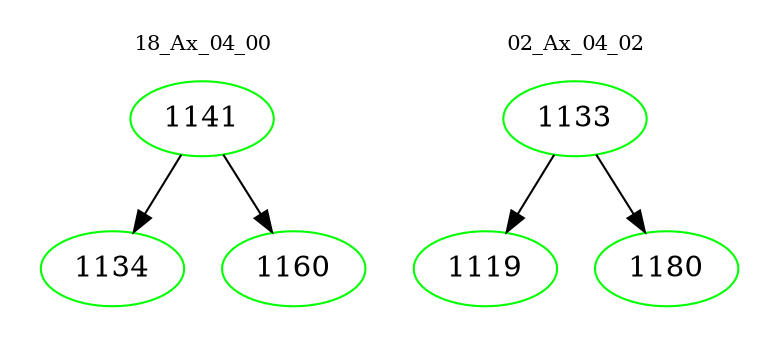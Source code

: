 digraph{
subgraph cluster_0 {
color = white
label = "18_Ax_04_00";
fontsize=10;
T0_1141 [label="1141", color="green"]
T0_1141 -> T0_1134 [color="black"]
T0_1134 [label="1134", color="green"]
T0_1141 -> T0_1160 [color="black"]
T0_1160 [label="1160", color="green"]
}
subgraph cluster_1 {
color = white
label = "02_Ax_04_02";
fontsize=10;
T1_1133 [label="1133", color="green"]
T1_1133 -> T1_1119 [color="black"]
T1_1119 [label="1119", color="green"]
T1_1133 -> T1_1180 [color="black"]
T1_1180 [label="1180", color="green"]
}
}
